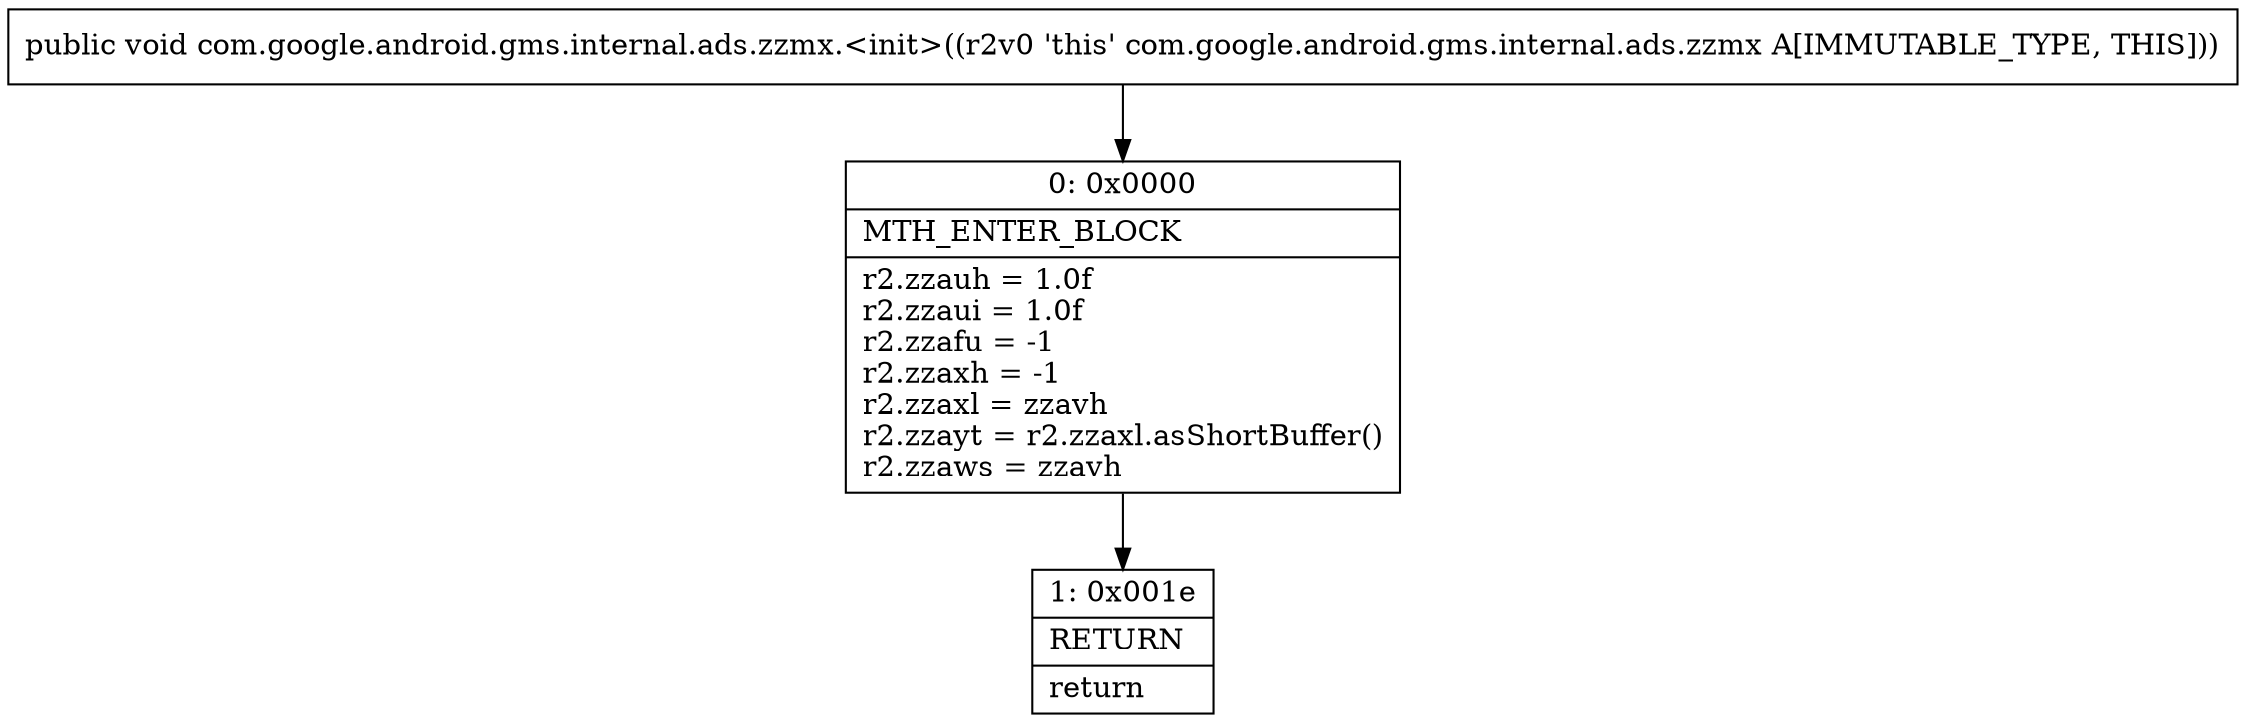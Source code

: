 digraph "CFG forcom.google.android.gms.internal.ads.zzmx.\<init\>()V" {
Node_0 [shape=record,label="{0\:\ 0x0000|MTH_ENTER_BLOCK\l|r2.zzauh = 1.0f\lr2.zzaui = 1.0f\lr2.zzafu = \-1\lr2.zzaxh = \-1\lr2.zzaxl = zzavh\lr2.zzayt = r2.zzaxl.asShortBuffer()\lr2.zzaws = zzavh\l}"];
Node_1 [shape=record,label="{1\:\ 0x001e|RETURN\l|return\l}"];
MethodNode[shape=record,label="{public void com.google.android.gms.internal.ads.zzmx.\<init\>((r2v0 'this' com.google.android.gms.internal.ads.zzmx A[IMMUTABLE_TYPE, THIS])) }"];
MethodNode -> Node_0;
Node_0 -> Node_1;
}


